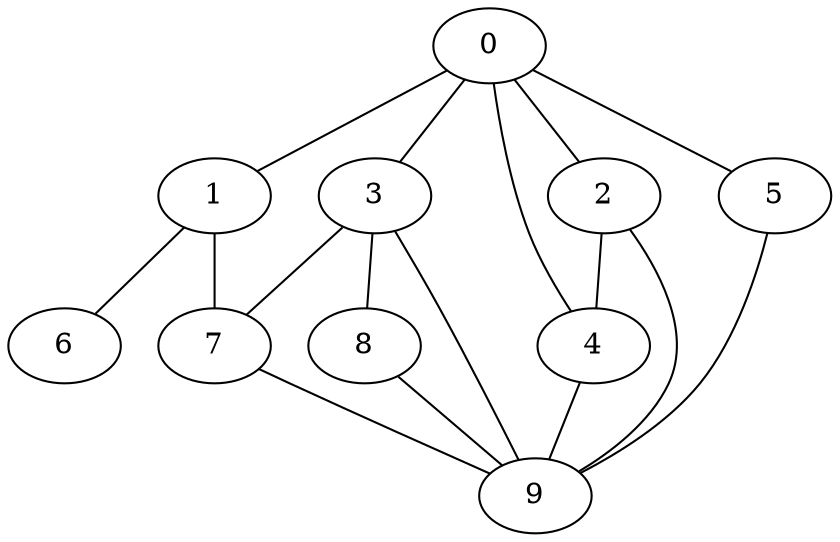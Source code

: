 
graph graphname {
    0 -- 1
0 -- 2
0 -- 3
0 -- 4
0 -- 5
1 -- 6
1 -- 7
2 -- 9
2 -- 4
3 -- 8
3 -- 9
3 -- 7
4 -- 9
5 -- 9
7 -- 9
8 -- 9

}
